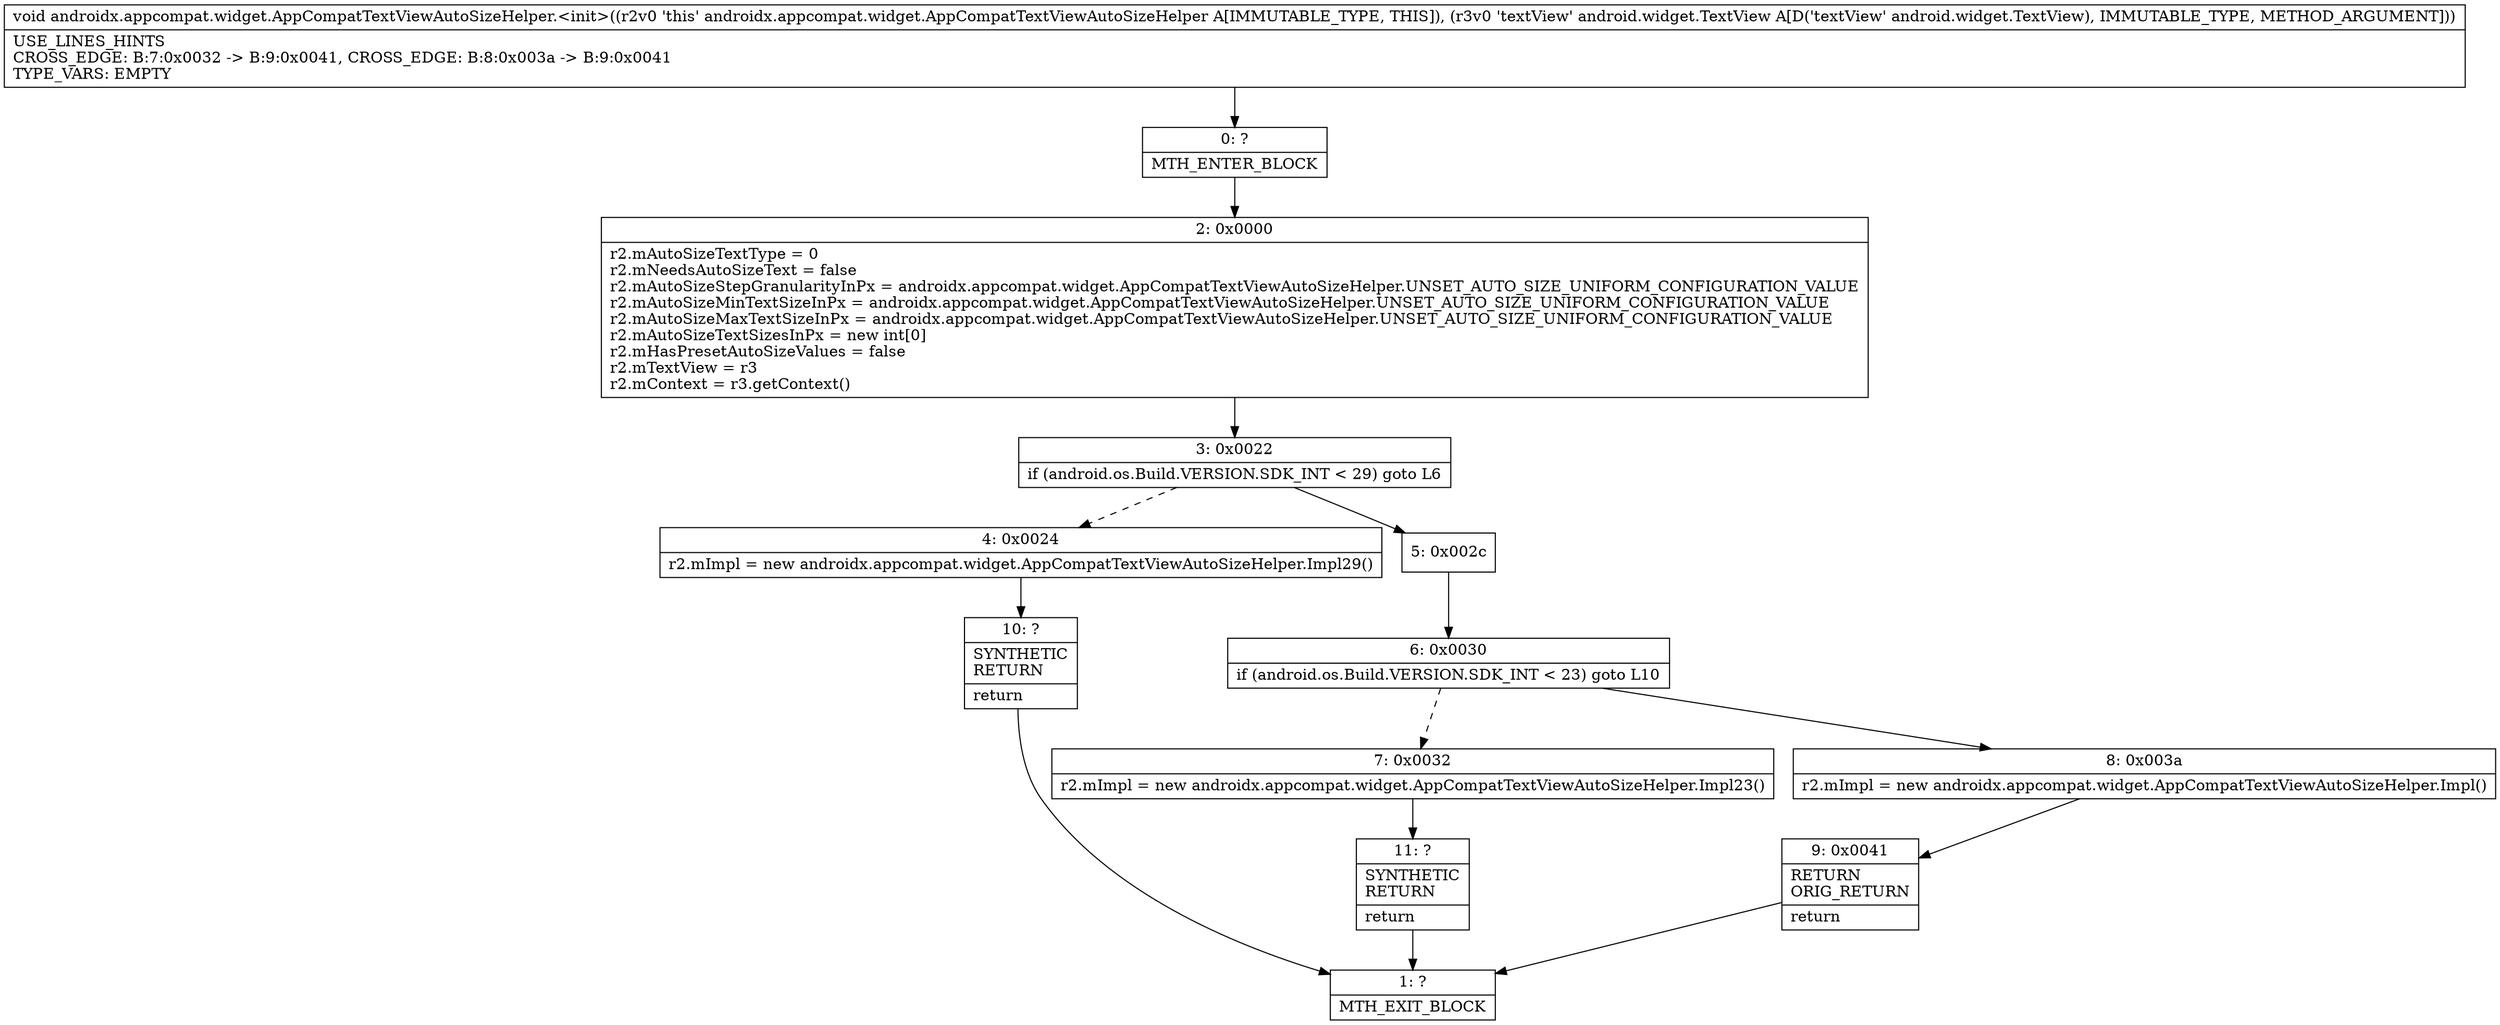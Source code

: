 digraph "CFG forandroidx.appcompat.widget.AppCompatTextViewAutoSizeHelper.\<init\>(Landroid\/widget\/TextView;)V" {
Node_0 [shape=record,label="{0\:\ ?|MTH_ENTER_BLOCK\l}"];
Node_2 [shape=record,label="{2\:\ 0x0000|r2.mAutoSizeTextType = 0\lr2.mNeedsAutoSizeText = false\lr2.mAutoSizeStepGranularityInPx = androidx.appcompat.widget.AppCompatTextViewAutoSizeHelper.UNSET_AUTO_SIZE_UNIFORM_CONFIGURATION_VALUE\lr2.mAutoSizeMinTextSizeInPx = androidx.appcompat.widget.AppCompatTextViewAutoSizeHelper.UNSET_AUTO_SIZE_UNIFORM_CONFIGURATION_VALUE\lr2.mAutoSizeMaxTextSizeInPx = androidx.appcompat.widget.AppCompatTextViewAutoSizeHelper.UNSET_AUTO_SIZE_UNIFORM_CONFIGURATION_VALUE\lr2.mAutoSizeTextSizesInPx = new int[0]\lr2.mHasPresetAutoSizeValues = false\lr2.mTextView = r3\lr2.mContext = r3.getContext()\l}"];
Node_3 [shape=record,label="{3\:\ 0x0022|if (android.os.Build.VERSION.SDK_INT \< 29) goto L6\l}"];
Node_4 [shape=record,label="{4\:\ 0x0024|r2.mImpl = new androidx.appcompat.widget.AppCompatTextViewAutoSizeHelper.Impl29()\l}"];
Node_10 [shape=record,label="{10\:\ ?|SYNTHETIC\lRETURN\l|return\l}"];
Node_1 [shape=record,label="{1\:\ ?|MTH_EXIT_BLOCK\l}"];
Node_5 [shape=record,label="{5\:\ 0x002c}"];
Node_6 [shape=record,label="{6\:\ 0x0030|if (android.os.Build.VERSION.SDK_INT \< 23) goto L10\l}"];
Node_7 [shape=record,label="{7\:\ 0x0032|r2.mImpl = new androidx.appcompat.widget.AppCompatTextViewAutoSizeHelper.Impl23()\l}"];
Node_11 [shape=record,label="{11\:\ ?|SYNTHETIC\lRETURN\l|return\l}"];
Node_8 [shape=record,label="{8\:\ 0x003a|r2.mImpl = new androidx.appcompat.widget.AppCompatTextViewAutoSizeHelper.Impl()\l}"];
Node_9 [shape=record,label="{9\:\ 0x0041|RETURN\lORIG_RETURN\l|return\l}"];
MethodNode[shape=record,label="{void androidx.appcompat.widget.AppCompatTextViewAutoSizeHelper.\<init\>((r2v0 'this' androidx.appcompat.widget.AppCompatTextViewAutoSizeHelper A[IMMUTABLE_TYPE, THIS]), (r3v0 'textView' android.widget.TextView A[D('textView' android.widget.TextView), IMMUTABLE_TYPE, METHOD_ARGUMENT]))  | USE_LINES_HINTS\lCROSS_EDGE: B:7:0x0032 \-\> B:9:0x0041, CROSS_EDGE: B:8:0x003a \-\> B:9:0x0041\lTYPE_VARS: EMPTY\l}"];
MethodNode -> Node_0;Node_0 -> Node_2;
Node_2 -> Node_3;
Node_3 -> Node_4[style=dashed];
Node_3 -> Node_5;
Node_4 -> Node_10;
Node_10 -> Node_1;
Node_5 -> Node_6;
Node_6 -> Node_7[style=dashed];
Node_6 -> Node_8;
Node_7 -> Node_11;
Node_11 -> Node_1;
Node_8 -> Node_9;
Node_9 -> Node_1;
}

